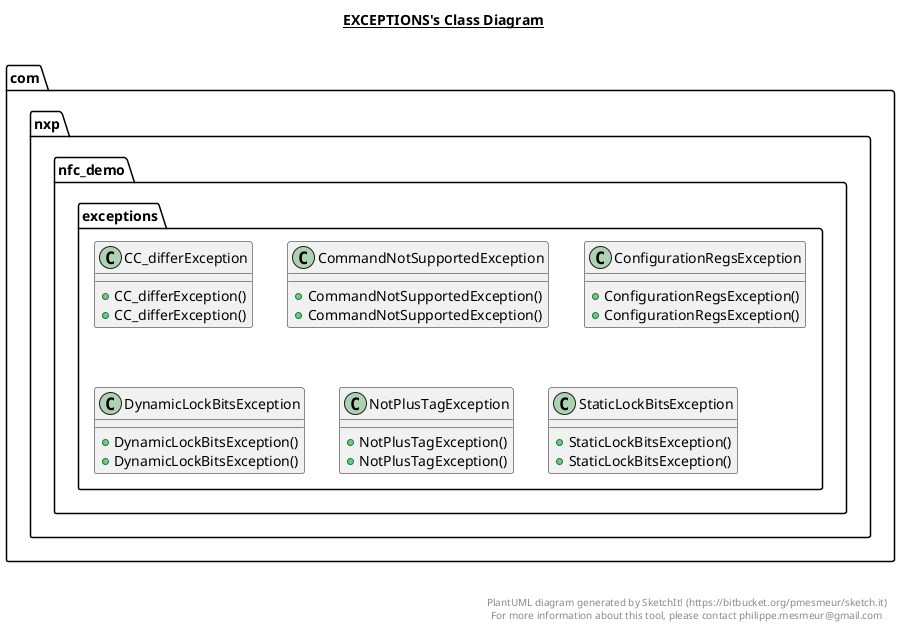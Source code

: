 @startuml

title __EXCEPTIONS's Class Diagram__\n

  package com.nxp.nfc_demo.exceptions {
    class CC_differException {
        + CC_differException()
        + CC_differException()
    }
  }
  

  package com.nxp.nfc_demo.exceptions {
    class CommandNotSupportedException {
        + CommandNotSupportedException()
        + CommandNotSupportedException()
    }
  }
  

  package com.nxp.nfc_demo.exceptions {
    class ConfigurationRegsException {
        + ConfigurationRegsException()
        + ConfigurationRegsException()
    }
  }
  

  package com.nxp.nfc_demo.exceptions {
    class DynamicLockBitsException {
        + DynamicLockBitsException()
        + DynamicLockBitsException()
    }
  }
  

  package com.nxp.nfc_demo.exceptions {
    class NotPlusTagException {
        + NotPlusTagException()
        + NotPlusTagException()
    }
  }
  

  package com.nxp.nfc_demo.exceptions {
    class StaticLockBitsException {
        + StaticLockBitsException()
        + StaticLockBitsException()
    }
  }
  



right footer


PlantUML diagram generated by SketchIt! (https://bitbucket.org/pmesmeur/sketch.it)
For more information about this tool, please contact philippe.mesmeur@gmail.com
endfooter

@enduml

